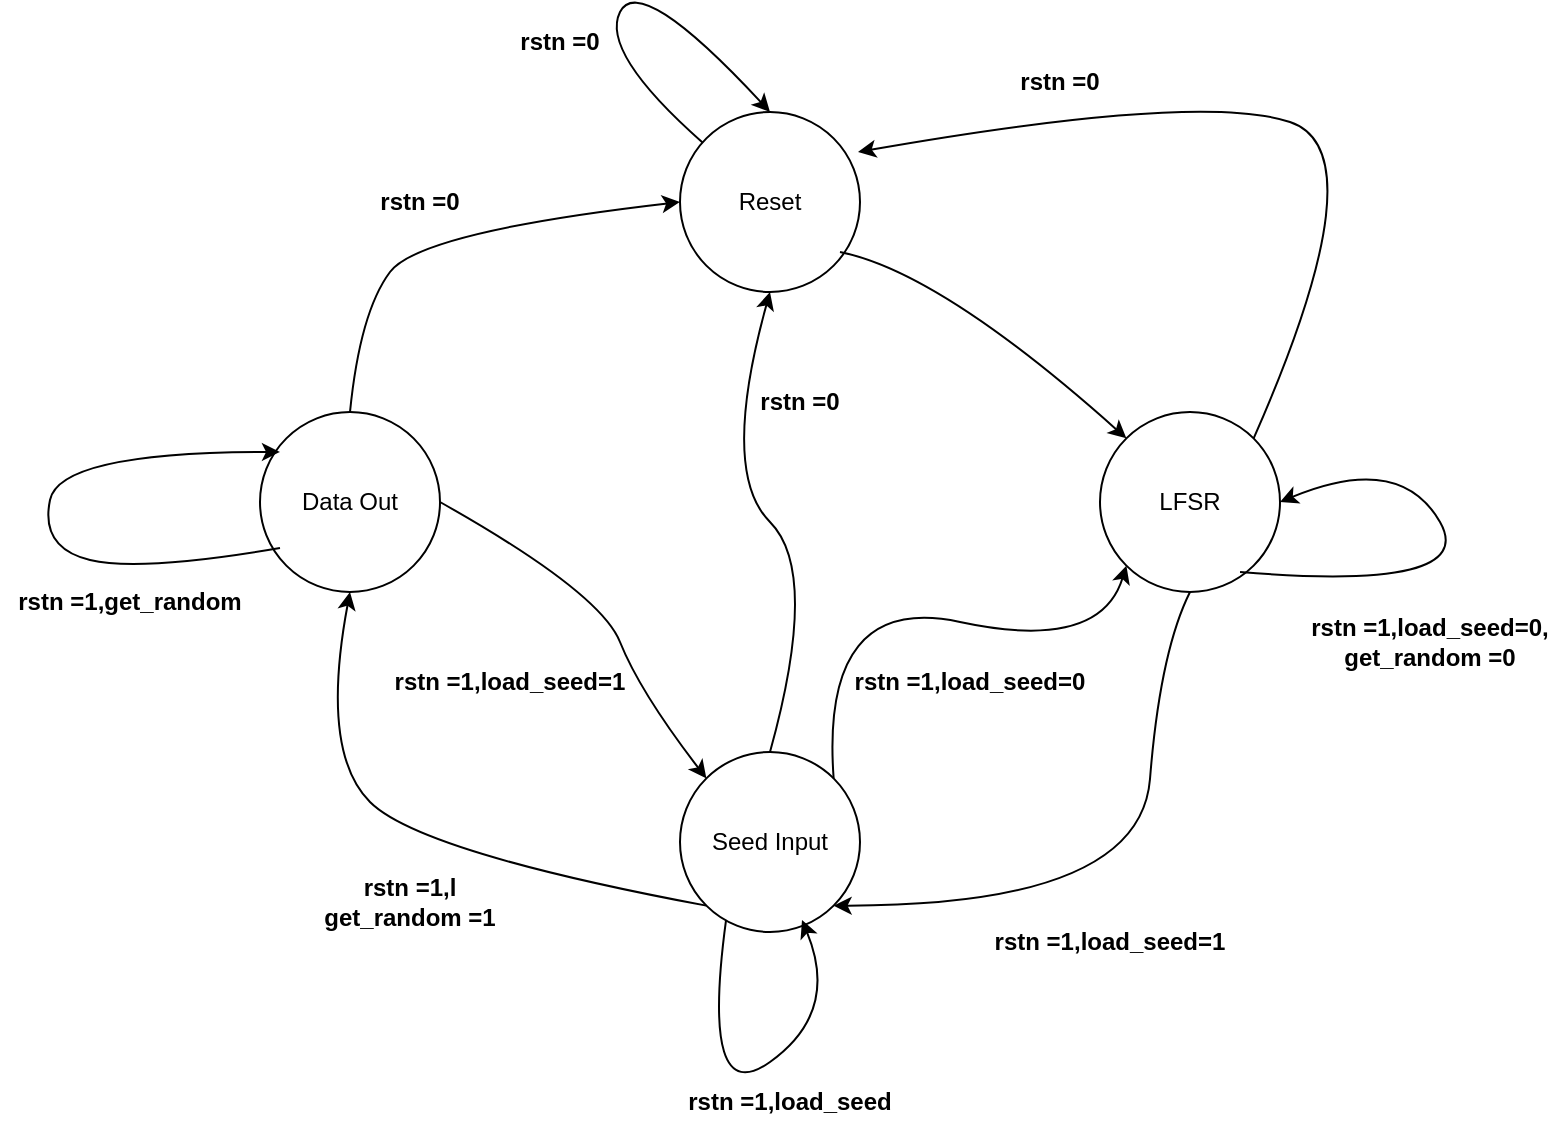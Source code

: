 <mxfile version="15.5.2" type="github">
  <diagram id="MhX_Fh0cY5UVpQnXWGEK" name="Page-1">
    <mxGraphModel dx="1038" dy="564" grid="1" gridSize="10" guides="1" tooltips="1" connect="1" arrows="1" fold="1" page="1" pageScale="1" pageWidth="850" pageHeight="1100" math="0" shadow="0">
      <root>
        <mxCell id="0" />
        <mxCell id="1" parent="0" />
        <mxCell id="Y-RGzD8ObDxHajr9Aqxz-4" value="Reset" style="ellipse;whiteSpace=wrap;html=1;aspect=fixed;" vertex="1" parent="1">
          <mxGeometry x="380" y="90" width="90" height="90" as="geometry" />
        </mxCell>
        <mxCell id="Y-RGzD8ObDxHajr9Aqxz-10" value="" style="ellipse;whiteSpace=wrap;html=1;aspect=fixed;" vertex="1" parent="1">
          <mxGeometry x="170" y="240" width="90" height="90" as="geometry" />
        </mxCell>
        <mxCell id="Y-RGzD8ObDxHajr9Aqxz-11" value="Data Out" style="text;html=1;strokeColor=none;fillColor=none;align=center;verticalAlign=middle;whiteSpace=wrap;rounded=0;" vertex="1" parent="1">
          <mxGeometry x="170" y="240" width="90" height="90" as="geometry" />
        </mxCell>
        <mxCell id="Y-RGzD8ObDxHajr9Aqxz-13" value="LFSR" style="ellipse;whiteSpace=wrap;html=1;aspect=fixed;" vertex="1" parent="1">
          <mxGeometry x="590" y="240" width="90" height="90" as="geometry" />
        </mxCell>
        <mxCell id="Y-RGzD8ObDxHajr9Aqxz-14" value="Seed Input" style="ellipse;whiteSpace=wrap;html=1;aspect=fixed;" vertex="1" parent="1">
          <mxGeometry x="380" y="410" width="90" height="90" as="geometry" />
        </mxCell>
        <mxCell id="Y-RGzD8ObDxHajr9Aqxz-17" value="" style="curved=1;endArrow=classic;html=1;rounded=0;entryX=0.989;entryY=0.222;entryDx=0;entryDy=0;entryPerimeter=0;exitX=1;exitY=0;exitDx=0;exitDy=0;" edge="1" parent="1" source="Y-RGzD8ObDxHajr9Aqxz-13" target="Y-RGzD8ObDxHajr9Aqxz-4">
          <mxGeometry width="50" height="50" relative="1" as="geometry">
            <mxPoint x="680" y="110" as="sourcePoint" />
            <mxPoint x="730" y="60" as="targetPoint" />
            <Array as="points">
              <mxPoint x="730" y="110" />
              <mxPoint x="640" y="80" />
            </Array>
          </mxGeometry>
        </mxCell>
        <mxCell id="Y-RGzD8ObDxHajr9Aqxz-19" value="" style="curved=1;endArrow=classic;html=1;rounded=0;exitX=1;exitY=0;exitDx=0;exitDy=0;entryX=0;entryY=1;entryDx=0;entryDy=0;" edge="1" parent="1" source="Y-RGzD8ObDxHajr9Aqxz-14" target="Y-RGzD8ObDxHajr9Aqxz-13">
          <mxGeometry width="50" height="50" relative="1" as="geometry">
            <mxPoint x="510" y="390" as="sourcePoint" />
            <mxPoint x="560" y="340" as="targetPoint" />
            <Array as="points">
              <mxPoint x="450" y="330" />
              <mxPoint x="590" y="360" />
            </Array>
          </mxGeometry>
        </mxCell>
        <mxCell id="Y-RGzD8ObDxHajr9Aqxz-21" value="" style="curved=1;endArrow=classic;html=1;rounded=0;exitX=0.5;exitY=1;exitDx=0;exitDy=0;entryX=1;entryY=1;entryDx=0;entryDy=0;" edge="1" parent="1" source="Y-RGzD8ObDxHajr9Aqxz-13" target="Y-RGzD8ObDxHajr9Aqxz-14">
          <mxGeometry width="50" height="50" relative="1" as="geometry">
            <mxPoint x="630" y="420" as="sourcePoint" />
            <mxPoint x="580" y="470" as="targetPoint" />
            <Array as="points">
              <mxPoint x="620" y="360" />
              <mxPoint x="610" y="487" />
            </Array>
          </mxGeometry>
        </mxCell>
        <mxCell id="Y-RGzD8ObDxHajr9Aqxz-22" value="" style="curved=1;endArrow=classic;html=1;rounded=0;entryX=0;entryY=0;entryDx=0;entryDy=0;exitX=1;exitY=0.5;exitDx=0;exitDy=0;" edge="1" parent="1" source="Y-RGzD8ObDxHajr9Aqxz-11" target="Y-RGzD8ObDxHajr9Aqxz-14">
          <mxGeometry width="50" height="50" relative="1" as="geometry">
            <mxPoint x="230" y="320" as="sourcePoint" />
            <mxPoint x="450" y="270" as="targetPoint" />
            <Array as="points">
              <mxPoint x="340" y="330" />
              <mxPoint x="360" y="380" />
            </Array>
          </mxGeometry>
        </mxCell>
        <mxCell id="Y-RGzD8ObDxHajr9Aqxz-24" value="" style="curved=1;endArrow=classic;html=1;rounded=0;entryX=0.5;entryY=1;entryDx=0;entryDy=0;exitX=0;exitY=1;exitDx=0;exitDy=0;" edge="1" parent="1" source="Y-RGzD8ObDxHajr9Aqxz-14" target="Y-RGzD8ObDxHajr9Aqxz-11">
          <mxGeometry width="50" height="50" relative="1" as="geometry">
            <mxPoint x="200" y="460" as="sourcePoint" />
            <mxPoint x="250" y="410" as="targetPoint" />
            <Array as="points">
              <mxPoint x="250" y="460" />
              <mxPoint x="200" y="410" />
            </Array>
          </mxGeometry>
        </mxCell>
        <mxCell id="Y-RGzD8ObDxHajr9Aqxz-25" value="" style="curved=1;endArrow=classic;html=1;rounded=0;exitX=0.5;exitY=0;exitDx=0;exitDy=0;entryX=0.5;entryY=1;entryDx=0;entryDy=0;" edge="1" parent="1" source="Y-RGzD8ObDxHajr9Aqxz-14" target="Y-RGzD8ObDxHajr9Aqxz-4">
          <mxGeometry width="50" height="50" relative="1" as="geometry">
            <mxPoint x="400" y="320" as="sourcePoint" />
            <mxPoint x="450" y="270" as="targetPoint" />
            <Array as="points">
              <mxPoint x="450" y="320" />
              <mxPoint x="400" y="270" />
            </Array>
          </mxGeometry>
        </mxCell>
        <mxCell id="Y-RGzD8ObDxHajr9Aqxz-27" value="" style="curved=1;endArrow=classic;html=1;rounded=0;exitX=0.5;exitY=0;exitDx=0;exitDy=0;entryX=0;entryY=0.5;entryDx=0;entryDy=0;" edge="1" parent="1" source="Y-RGzD8ObDxHajr9Aqxz-11" target="Y-RGzD8ObDxHajr9Aqxz-4">
          <mxGeometry width="50" height="50" relative="1" as="geometry">
            <mxPoint x="250" y="200" as="sourcePoint" />
            <mxPoint x="300" y="150" as="targetPoint" />
            <Array as="points">
              <mxPoint x="220" y="190" />
              <mxPoint x="250" y="150" />
            </Array>
          </mxGeometry>
        </mxCell>
        <mxCell id="Y-RGzD8ObDxHajr9Aqxz-29" value="" style="curved=1;endArrow=classic;html=1;rounded=0;entryX=0;entryY=0;entryDx=0;entryDy=0;" edge="1" parent="1" target="Y-RGzD8ObDxHajr9Aqxz-13">
          <mxGeometry width="50" height="50" relative="1" as="geometry">
            <mxPoint x="460" y="160" as="sourcePoint" />
            <mxPoint x="560" y="170" as="targetPoint" />
            <Array as="points">
              <mxPoint x="510" y="170" />
            </Array>
          </mxGeometry>
        </mxCell>
        <mxCell id="Y-RGzD8ObDxHajr9Aqxz-30" value="&lt;b&gt;rstn =0&lt;/b&gt;" style="text;html=1;strokeColor=none;fillColor=none;align=center;verticalAlign=middle;whiteSpace=wrap;rounded=0;" vertex="1" parent="1">
          <mxGeometry x="540" y="60" width="60" height="30" as="geometry" />
        </mxCell>
        <mxCell id="Y-RGzD8ObDxHajr9Aqxz-31" value="&lt;b&gt;rstn =0&lt;/b&gt;" style="text;html=1;strokeColor=none;fillColor=none;align=center;verticalAlign=middle;whiteSpace=wrap;rounded=0;" vertex="1" parent="1">
          <mxGeometry x="410" y="220" width="60" height="30" as="geometry" />
        </mxCell>
        <mxCell id="Y-RGzD8ObDxHajr9Aqxz-32" value="&lt;b&gt;rstn =0&lt;/b&gt;" style="text;html=1;strokeColor=none;fillColor=none;align=center;verticalAlign=middle;whiteSpace=wrap;rounded=0;" vertex="1" parent="1">
          <mxGeometry x="220" y="120" width="60" height="30" as="geometry" />
        </mxCell>
        <mxCell id="Y-RGzD8ObDxHajr9Aqxz-34" value="" style="curved=1;endArrow=classic;html=1;rounded=0;exitX=0.778;exitY=0.889;exitDx=0;exitDy=0;exitPerimeter=0;entryX=1;entryY=0.5;entryDx=0;entryDy=0;" edge="1" parent="1" source="Y-RGzD8ObDxHajr9Aqxz-13" target="Y-RGzD8ObDxHajr9Aqxz-13">
          <mxGeometry width="50" height="50" relative="1" as="geometry">
            <mxPoint x="730" y="330" as="sourcePoint" />
            <mxPoint x="780" y="280" as="targetPoint" />
            <Array as="points">
              <mxPoint x="780" y="330" />
              <mxPoint x="740" y="260" />
            </Array>
          </mxGeometry>
        </mxCell>
        <mxCell id="Y-RGzD8ObDxHajr9Aqxz-37" value="" style="curved=1;endArrow=classic;html=1;rounded=0;exitX=0.256;exitY=0.933;exitDx=0;exitDy=0;exitPerimeter=0;" edge="1" parent="1" source="Y-RGzD8ObDxHajr9Aqxz-14">
          <mxGeometry width="50" height="50" relative="1" as="geometry">
            <mxPoint x="400" y="580" as="sourcePoint" />
            <mxPoint x="441" y="494" as="targetPoint" />
            <Array as="points">
              <mxPoint x="390" y="590" />
              <mxPoint x="460" y="540" />
            </Array>
          </mxGeometry>
        </mxCell>
        <mxCell id="Y-RGzD8ObDxHajr9Aqxz-38" value="" style="curved=1;endArrow=classic;html=1;rounded=0;entryX=0.111;entryY=0.222;entryDx=0;entryDy=0;entryPerimeter=0;" edge="1" parent="1" target="Y-RGzD8ObDxHajr9Aqxz-11">
          <mxGeometry width="50" height="50" relative="1" as="geometry">
            <mxPoint x="180" y="308" as="sourcePoint" />
            <mxPoint x="150" y="270" as="targetPoint" />
            <Array as="points">
              <mxPoint x="110" y="320" />
              <mxPoint x="60" y="308" />
              <mxPoint x="70" y="260" />
            </Array>
          </mxGeometry>
        </mxCell>
        <mxCell id="Y-RGzD8ObDxHajr9Aqxz-39" value="&lt;b&gt;rstn =1,get_random&lt;/b&gt;" style="text;html=1;strokeColor=none;fillColor=none;align=center;verticalAlign=middle;whiteSpace=wrap;rounded=0;" vertex="1" parent="1">
          <mxGeometry x="40" y="320" width="130" height="30" as="geometry" />
        </mxCell>
        <mxCell id="Y-RGzD8ObDxHajr9Aqxz-40" value="&lt;b&gt;rstn =1,load_seed&lt;/b&gt;" style="text;html=1;strokeColor=none;fillColor=none;align=center;verticalAlign=middle;whiteSpace=wrap;rounded=0;" vertex="1" parent="1">
          <mxGeometry x="370" y="570" width="130" height="30" as="geometry" />
        </mxCell>
        <mxCell id="Y-RGzD8ObDxHajr9Aqxz-41" value="&lt;div&gt;&lt;b&gt;rstn =1,l&lt;/b&gt;&lt;/div&gt;&lt;div&gt;&lt;b&gt;get_random =1&lt;/b&gt;&lt;br&gt;&lt;/div&gt;" style="text;html=1;strokeColor=none;fillColor=none;align=center;verticalAlign=middle;whiteSpace=wrap;rounded=0;" vertex="1" parent="1">
          <mxGeometry x="180" y="470" width="130" height="30" as="geometry" />
        </mxCell>
        <mxCell id="Y-RGzD8ObDxHajr9Aqxz-42" value="&lt;div&gt;&lt;b&gt;rstn =1,load_seed=1&lt;/b&gt;&lt;/div&gt;" style="text;html=1;strokeColor=none;fillColor=none;align=center;verticalAlign=middle;whiteSpace=wrap;rounded=0;" vertex="1" parent="1">
          <mxGeometry x="230" y="360" width="130" height="30" as="geometry" />
        </mxCell>
        <mxCell id="Y-RGzD8ObDxHajr9Aqxz-44" value="&lt;div&gt;&lt;b&gt;rstn =1,load_seed=0,&lt;/b&gt;&lt;/div&gt;&lt;div&gt;&lt;b&gt;get_random =0&lt;/b&gt;&lt;br&gt;&lt;/div&gt;" style="text;html=1;strokeColor=none;fillColor=none;align=center;verticalAlign=middle;whiteSpace=wrap;rounded=0;" vertex="1" parent="1">
          <mxGeometry x="690" y="340" width="130" height="30" as="geometry" />
        </mxCell>
        <mxCell id="Y-RGzD8ObDxHajr9Aqxz-45" value="&lt;div&gt;&lt;b&gt;rstn =1,load_seed=1&lt;/b&gt;&lt;/div&gt;" style="text;html=1;strokeColor=none;fillColor=none;align=center;verticalAlign=middle;whiteSpace=wrap;rounded=0;" vertex="1" parent="1">
          <mxGeometry x="530" y="490" width="130" height="30" as="geometry" />
        </mxCell>
        <mxCell id="Y-RGzD8ObDxHajr9Aqxz-46" value="&lt;div&gt;&lt;b&gt;rstn =1,load_seed=0&lt;/b&gt;&lt;/div&gt;" style="text;html=1;strokeColor=none;fillColor=none;align=center;verticalAlign=middle;whiteSpace=wrap;rounded=0;" vertex="1" parent="1">
          <mxGeometry x="460" y="360" width="130" height="30" as="geometry" />
        </mxCell>
        <mxCell id="Y-RGzD8ObDxHajr9Aqxz-49" value="" style="curved=1;endArrow=classic;html=1;rounded=0;entryX=0.5;entryY=0;entryDx=0;entryDy=0;" edge="1" parent="1" source="Y-RGzD8ObDxHajr9Aqxz-4" target="Y-RGzD8ObDxHajr9Aqxz-4">
          <mxGeometry width="50" height="50" relative="1" as="geometry">
            <mxPoint x="340" y="110" as="sourcePoint" />
            <mxPoint x="390" y="60" as="targetPoint" />
            <Array as="points">
              <mxPoint x="340" y="60" />
              <mxPoint x="360" y="20" />
            </Array>
          </mxGeometry>
        </mxCell>
        <mxCell id="Y-RGzD8ObDxHajr9Aqxz-50" value="&lt;b&gt;rstn =0&lt;/b&gt;" style="text;html=1;strokeColor=none;fillColor=none;align=center;verticalAlign=middle;whiteSpace=wrap;rounded=0;" vertex="1" parent="1">
          <mxGeometry x="290" y="40" width="60" height="30" as="geometry" />
        </mxCell>
      </root>
    </mxGraphModel>
  </diagram>
</mxfile>
